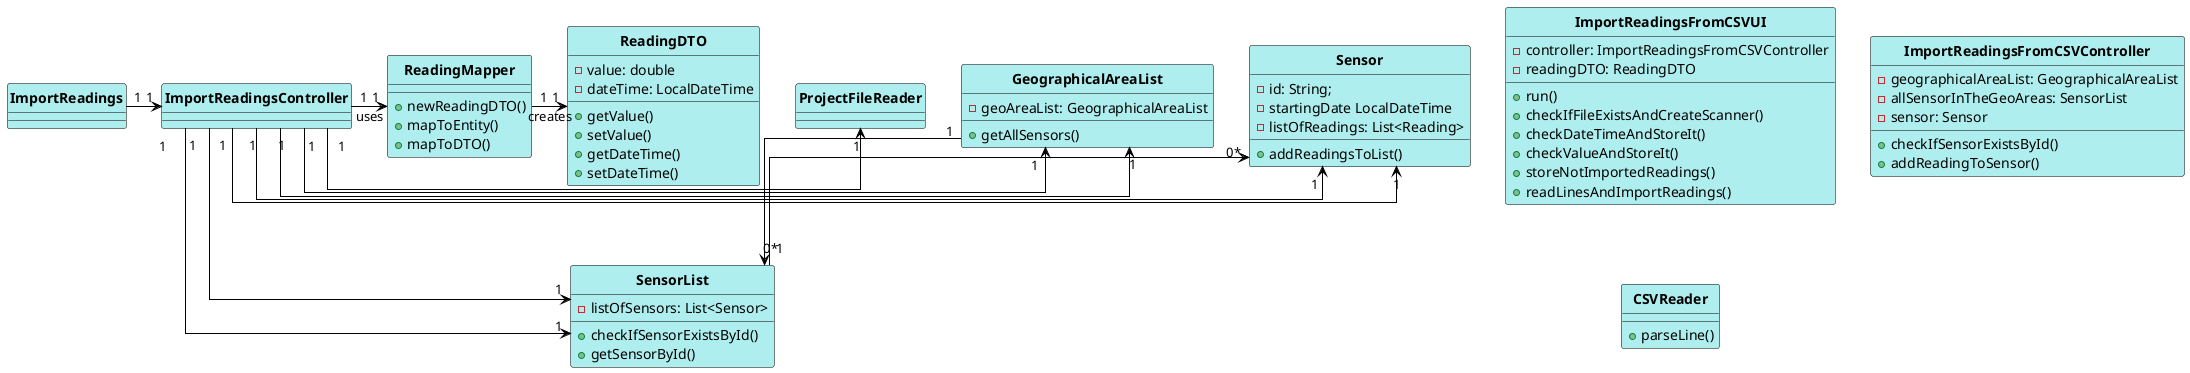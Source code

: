@startuml
skinparam linetype ortho

skinparam class {
	BackgroundColor PaleTurquoise
	ArrowColor Black
	BorderColor Black
	FontStyle Bold
}

hide circle

ImportReadings "1" -> "1" ImportReadingsController
ImportReadingsController "1" -> "1" GeographicalAreaList
ImportReadingsController "1" -> "1" SensorList
ImportReadingsController "1" -> "1" Sensor
ImportReadingsController "1" -> "1" ProjectFileReader
ImportReadingsController "1" -> "1" ReadingMapper :uses
ReadingMapper "1" -> "1" ReadingDTO : creates
ImportReadingsController "1" -down-> "1" GeographicalAreaList
ImportReadingsController "1" -> "1" SensorList
ImportReadingsController "1" -> "1" Sensor
GeographicalAreaList "1" --> "0*" SensorList
SensorList "1" -left-> "0*" Sensor

Class ImportReadingsFromCSVUI {
-controller: ImportReadingsFromCSVController
-readingDTO: ReadingDTO
+run()
+checkIfFileExistsAndCreateScanner()
+checkDateTimeAndStoreIt()
+checkValueAndStoreIt()
+storeNotImportedReadings()
+readLinesAndImportReadings()
}

Class ImportReadingsFromCSVController {
-geographicalAreaList: GeographicalAreaList
-allSensorInTheGeoAreas: SensorList
-sensor: Sensor
+checkIfSensorExistsById()
+addReadingToSensor()
}

Class ReadingMapper {
+newReadingDTO()
+mapToEntity()
+mapToDTO()
}

Class CSVReader {
+parseLine()
}

Class GeographicalAreaList {
-geoAreaList: GeographicalAreaList
+getAllSensors()
}

Class SensorList {
-listOfSensors: List<Sensor>
+checkIfSensorExistsById()
+getSensorById()
}

Class Sensor {
-id: String;
-startingDate LocalDateTime
-listOfReadings: List<Reading>
+addReadingsToList()
}

Class ReadingDTO {
-value: double
-dateTime: LocalDateTime
+getValue()
+setValue()
+getDateTime()
+setDateTime()
}
@enduml